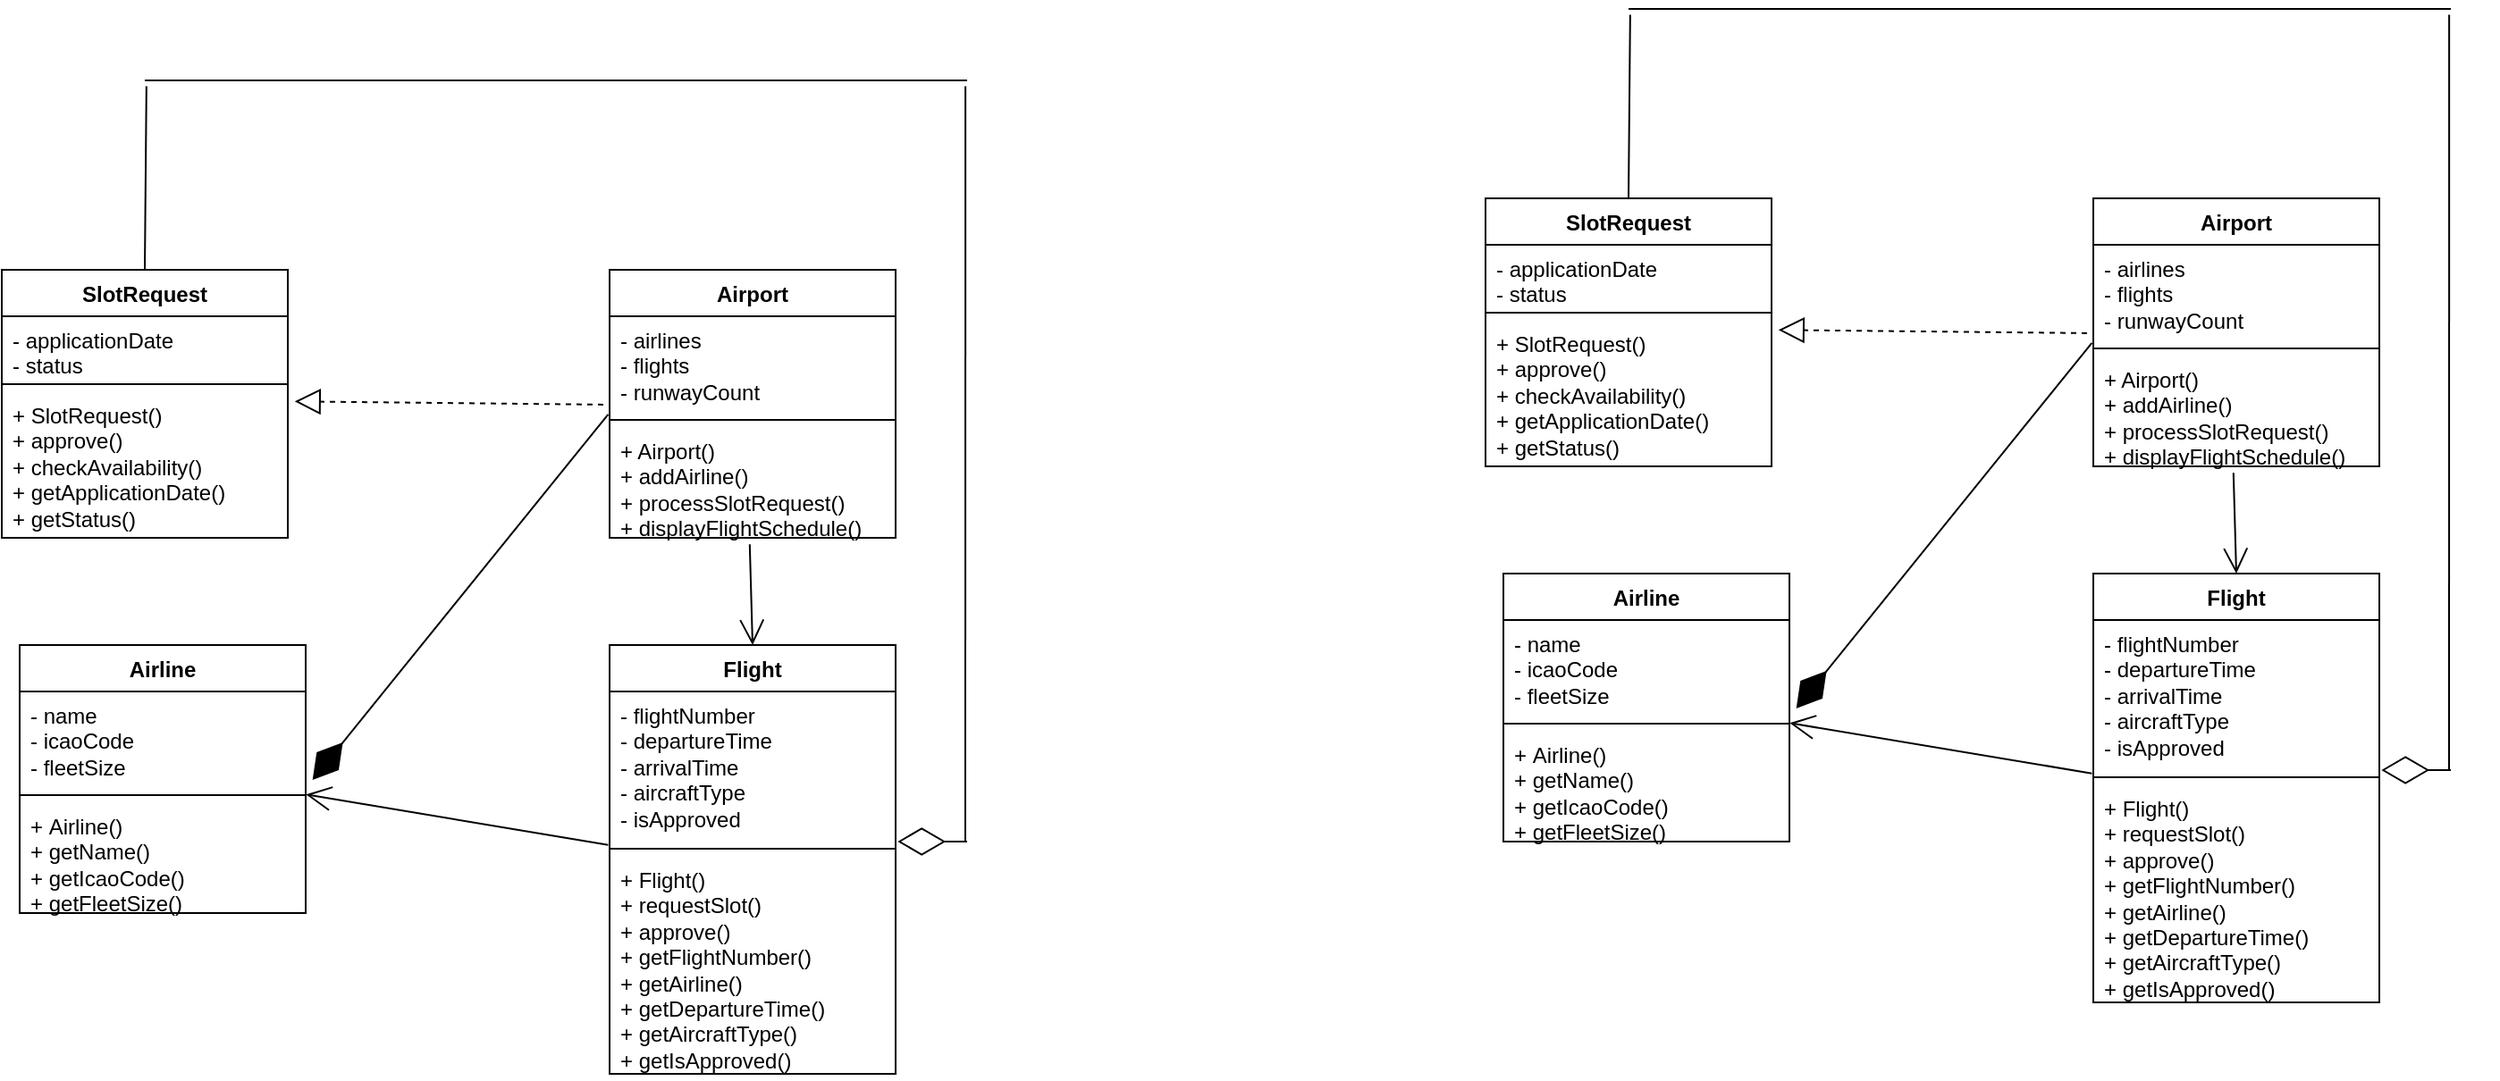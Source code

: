 <mxfile version="26.2.14">
  <diagram id="C5RBs43oDa-KdzZeNtuy" name="Page-1">
    <mxGraphModel dx="2416" dy="1416" grid="1" gridSize="10" guides="1" tooltips="1" connect="1" arrows="1" fold="1" page="1" pageScale="1" pageWidth="827" pageHeight="1169" math="0" shadow="0">
      <root>
        <mxCell id="WIyWlLk6GJQsqaUBKTNV-0" />
        <mxCell id="WIyWlLk6GJQsqaUBKTNV-1" parent="WIyWlLk6GJQsqaUBKTNV-0" />
        <mxCell id="Ag82hl4MzhfdyCft_LmL-0" value="Airline" style="swimlane;fontStyle=1;align=center;verticalAlign=top;childLayout=stackLayout;horizontal=1;startSize=26;horizontalStack=0;resizeParent=1;resizeParentMax=0;resizeLast=0;collapsible=1;marginBottom=0;whiteSpace=wrap;html=1;" vertex="1" parent="WIyWlLk6GJQsqaUBKTNV-1">
          <mxGeometry x="120" y="770" width="160" height="150" as="geometry" />
        </mxCell>
        <mxCell id="Ag82hl4MzhfdyCft_LmL-1" value="-&amp;nbsp;name&lt;div&gt;-&amp;nbsp;icaoCode&lt;/div&gt;&lt;div&gt;-&amp;nbsp;fleetSize&lt;br&gt;&lt;div&gt;&lt;br&gt;&lt;/div&gt;&lt;/div&gt;" style="text;strokeColor=none;fillColor=none;align=left;verticalAlign=top;spacingLeft=4;spacingRight=4;overflow=hidden;rotatable=0;points=[[0,0.5],[1,0.5]];portConstraint=eastwest;whiteSpace=wrap;html=1;" vertex="1" parent="Ag82hl4MzhfdyCft_LmL-0">
          <mxGeometry y="26" width="160" height="54" as="geometry" />
        </mxCell>
        <mxCell id="Ag82hl4MzhfdyCft_LmL-2" value="" style="line;strokeWidth=1;fillColor=none;align=left;verticalAlign=middle;spacingTop=-1;spacingLeft=3;spacingRight=3;rotatable=0;labelPosition=right;points=[];portConstraint=eastwest;strokeColor=inherit;" vertex="1" parent="Ag82hl4MzhfdyCft_LmL-0">
          <mxGeometry y="80" width="160" height="8" as="geometry" />
        </mxCell>
        <mxCell id="Ag82hl4MzhfdyCft_LmL-3" value="+&amp;nbsp;Airline()&lt;div&gt;+ getName()&lt;/div&gt;&lt;div&gt;+&amp;nbsp;getIcaoCode()&lt;/div&gt;&lt;div&gt;&lt;span style=&quot;background-color: transparent; color: light-dark(rgb(0, 0, 0), rgb(255, 255, 255));&quot;&gt;+ getFleetSize()&lt;/span&gt;&lt;/div&gt;" style="text;strokeColor=none;fillColor=none;align=left;verticalAlign=top;spacingLeft=4;spacingRight=4;overflow=hidden;rotatable=0;points=[[0,0.5],[1,0.5]];portConstraint=eastwest;whiteSpace=wrap;html=1;" vertex="1" parent="Ag82hl4MzhfdyCft_LmL-0">
          <mxGeometry y="88" width="160" height="62" as="geometry" />
        </mxCell>
        <mxCell id="Ag82hl4MzhfdyCft_LmL-4" value="Flight" style="swimlane;fontStyle=1;align=center;verticalAlign=top;childLayout=stackLayout;horizontal=1;startSize=26;horizontalStack=0;resizeParent=1;resizeParentMax=0;resizeLast=0;collapsible=1;marginBottom=0;whiteSpace=wrap;html=1;" vertex="1" parent="WIyWlLk6GJQsqaUBKTNV-1">
          <mxGeometry x="450" y="770" width="160" height="240" as="geometry" />
        </mxCell>
        <mxCell id="Ag82hl4MzhfdyCft_LmL-5" value="-&amp;nbsp;flightNumber&lt;div&gt;-&amp;nbsp;departureTime&lt;/div&gt;&lt;div&gt;-&amp;nbsp;arrivalTime&lt;/div&gt;&lt;div&gt;-&amp;nbsp;aircraftType&lt;/div&gt;&lt;div&gt;-&amp;nbsp;isApproved&lt;/div&gt;" style="text;strokeColor=none;fillColor=none;align=left;verticalAlign=top;spacingLeft=4;spacingRight=4;overflow=hidden;rotatable=0;points=[[0,0.5],[1,0.5]];portConstraint=eastwest;whiteSpace=wrap;html=1;" vertex="1" parent="Ag82hl4MzhfdyCft_LmL-4">
          <mxGeometry y="26" width="160" height="84" as="geometry" />
        </mxCell>
        <mxCell id="Ag82hl4MzhfdyCft_LmL-6" value="" style="line;strokeWidth=1;fillColor=none;align=left;verticalAlign=middle;spacingTop=-1;spacingLeft=3;spacingRight=3;rotatable=0;labelPosition=right;points=[];portConstraint=eastwest;strokeColor=inherit;" vertex="1" parent="Ag82hl4MzhfdyCft_LmL-4">
          <mxGeometry y="110" width="160" height="8" as="geometry" />
        </mxCell>
        <mxCell id="Ag82hl4MzhfdyCft_LmL-7" value="+&amp;nbsp;Flight()&lt;div&gt;+&amp;nbsp;requestSlot()&lt;br&gt;+&amp;nbsp;approve()&lt;br&gt;+&amp;nbsp;getFlightNumber()&lt;br&gt;+&amp;nbsp;getAirline()&lt;br&gt;+&amp;nbsp;getDepartureTime()&lt;br&gt;+&amp;nbsp;getAircraftType()&lt;br&gt;+&amp;nbsp;getIsApproved()&lt;/div&gt;" style="text;strokeColor=none;fillColor=none;align=left;verticalAlign=top;spacingLeft=4;spacingRight=4;overflow=hidden;rotatable=0;points=[[0,0.5],[1,0.5]];portConstraint=eastwest;whiteSpace=wrap;html=1;" vertex="1" parent="Ag82hl4MzhfdyCft_LmL-4">
          <mxGeometry y="118" width="160" height="122" as="geometry" />
        </mxCell>
        <mxCell id="Ag82hl4MzhfdyCft_LmL-8" value="SlotRequest" style="swimlane;fontStyle=1;align=center;verticalAlign=top;childLayout=stackLayout;horizontal=1;startSize=26;horizontalStack=0;resizeParent=1;resizeParentMax=0;resizeLast=0;collapsible=1;marginBottom=0;whiteSpace=wrap;html=1;" vertex="1" parent="WIyWlLk6GJQsqaUBKTNV-1">
          <mxGeometry x="110" y="560" width="160" height="150" as="geometry" />
        </mxCell>
        <mxCell id="Ag82hl4MzhfdyCft_LmL-9" value="-&amp;nbsp;applicationDate&lt;div&gt;-&amp;nbsp;status&lt;/div&gt;" style="text;strokeColor=none;fillColor=none;align=left;verticalAlign=top;spacingLeft=4;spacingRight=4;overflow=hidden;rotatable=0;points=[[0,0.5],[1,0.5]];portConstraint=eastwest;whiteSpace=wrap;html=1;" vertex="1" parent="Ag82hl4MzhfdyCft_LmL-8">
          <mxGeometry y="26" width="160" height="34" as="geometry" />
        </mxCell>
        <mxCell id="Ag82hl4MzhfdyCft_LmL-10" value="" style="line;strokeWidth=1;fillColor=none;align=left;verticalAlign=middle;spacingTop=-1;spacingLeft=3;spacingRight=3;rotatable=0;labelPosition=right;points=[];portConstraint=eastwest;strokeColor=inherit;" vertex="1" parent="Ag82hl4MzhfdyCft_LmL-8">
          <mxGeometry y="60" width="160" height="8" as="geometry" />
        </mxCell>
        <mxCell id="Ag82hl4MzhfdyCft_LmL-11" value="+ SlotRequest()&lt;div&gt;+&amp;nbsp;approve()&lt;/div&gt;&lt;div&gt;+&amp;nbsp;checkAvailability()&lt;/div&gt;&lt;div&gt;+&amp;nbsp;getApplicationDate()&lt;/div&gt;&lt;div&gt;+&amp;nbsp;getStatus()&lt;/div&gt;" style="text;strokeColor=none;fillColor=none;align=left;verticalAlign=top;spacingLeft=4;spacingRight=4;overflow=hidden;rotatable=0;points=[[0,0.5],[1,0.5]];portConstraint=eastwest;whiteSpace=wrap;html=1;" vertex="1" parent="Ag82hl4MzhfdyCft_LmL-8">
          <mxGeometry y="68" width="160" height="82" as="geometry" />
        </mxCell>
        <mxCell id="Ag82hl4MzhfdyCft_LmL-12" value="Airport" style="swimlane;fontStyle=1;align=center;verticalAlign=top;childLayout=stackLayout;horizontal=1;startSize=26;horizontalStack=0;resizeParent=1;resizeParentMax=0;resizeLast=0;collapsible=1;marginBottom=0;whiteSpace=wrap;html=1;" vertex="1" parent="WIyWlLk6GJQsqaUBKTNV-1">
          <mxGeometry x="450" y="560" width="160" height="150" as="geometry" />
        </mxCell>
        <mxCell id="Ag82hl4MzhfdyCft_LmL-13" value="-&amp;nbsp;airlines&lt;div&gt;-&amp;nbsp;flights&lt;br&gt;-&amp;nbsp;runwayCount&lt;/div&gt;" style="text;strokeColor=none;fillColor=none;align=left;verticalAlign=top;spacingLeft=4;spacingRight=4;overflow=hidden;rotatable=0;points=[[0,0.5],[1,0.5]];portConstraint=eastwest;whiteSpace=wrap;html=1;" vertex="1" parent="Ag82hl4MzhfdyCft_LmL-12">
          <mxGeometry y="26" width="160" height="54" as="geometry" />
        </mxCell>
        <mxCell id="Ag82hl4MzhfdyCft_LmL-14" value="" style="line;strokeWidth=1;fillColor=none;align=left;verticalAlign=middle;spacingTop=-1;spacingLeft=3;spacingRight=3;rotatable=0;labelPosition=right;points=[];portConstraint=eastwest;strokeColor=inherit;" vertex="1" parent="Ag82hl4MzhfdyCft_LmL-12">
          <mxGeometry y="80" width="160" height="8" as="geometry" />
        </mxCell>
        <mxCell id="Ag82hl4MzhfdyCft_LmL-15" value="+ Airport()&lt;br&gt;+&amp;nbsp;addAirline()&lt;div&gt;+&amp;nbsp;processSlotRequest()&lt;br&gt;+&amp;nbsp;displayFlightSchedule()&lt;/div&gt;" style="text;strokeColor=none;fillColor=none;align=left;verticalAlign=top;spacingLeft=4;spacingRight=4;overflow=hidden;rotatable=0;points=[[0,0.5],[1,0.5]];portConstraint=eastwest;whiteSpace=wrap;html=1;" vertex="1" parent="Ag82hl4MzhfdyCft_LmL-12">
          <mxGeometry y="88" width="160" height="62" as="geometry" />
        </mxCell>
        <mxCell id="Ag82hl4MzhfdyCft_LmL-16" value="" style="endArrow=open;endFill=1;endSize=12;html=1;rounded=0;exitX=-0.005;exitY=1.022;exitDx=0;exitDy=0;exitPerimeter=0;entryX=1.001;entryY=1.068;entryDx=0;entryDy=0;entryPerimeter=0;" edge="1" parent="WIyWlLk6GJQsqaUBKTNV-1" source="Ag82hl4MzhfdyCft_LmL-5" target="Ag82hl4MzhfdyCft_LmL-1">
          <mxGeometry width="160" relative="1" as="geometry">
            <mxPoint x="220" y="970" as="sourcePoint" />
            <mxPoint x="380" y="970" as="targetPoint" />
          </mxGeometry>
        </mxCell>
        <mxCell id="Ag82hl4MzhfdyCft_LmL-17" value="" style="endArrow=open;endFill=1;endSize=12;html=1;rounded=0;exitX=0.49;exitY=1.059;exitDx=0;exitDy=0;exitPerimeter=0;entryX=0.5;entryY=0;entryDx=0;entryDy=0;" edge="1" parent="WIyWlLk6GJQsqaUBKTNV-1" source="Ag82hl4MzhfdyCft_LmL-15" target="Ag82hl4MzhfdyCft_LmL-4">
          <mxGeometry width="160" relative="1" as="geometry">
            <mxPoint x="630" y="740" as="sourcePoint" />
            <mxPoint x="790" y="740" as="targetPoint" />
          </mxGeometry>
        </mxCell>
        <mxCell id="Ag82hl4MzhfdyCft_LmL-19" value="" style="endArrow=diamondThin;endFill=1;endSize=24;html=1;rounded=0;exitX=-0.005;exitY=1.017;exitDx=0;exitDy=0;exitPerimeter=0;entryX=1.024;entryY=0.916;entryDx=0;entryDy=0;entryPerimeter=0;" edge="1" parent="WIyWlLk6GJQsqaUBKTNV-1" source="Ag82hl4MzhfdyCft_LmL-13" target="Ag82hl4MzhfdyCft_LmL-1">
          <mxGeometry width="160" relative="1" as="geometry">
            <mxPoint x="300" y="740" as="sourcePoint" />
            <mxPoint x="460" y="740" as="targetPoint" />
          </mxGeometry>
        </mxCell>
        <mxCell id="Ag82hl4MzhfdyCft_LmL-20" value="" style="line;strokeWidth=1;fillColor=none;align=left;verticalAlign=middle;spacingTop=-1;spacingLeft=3;spacingRight=3;rotatable=0;labelPosition=right;points=[];portConstraint=eastwest;strokeColor=inherit;" vertex="1" parent="WIyWlLk6GJQsqaUBKTNV-1">
          <mxGeometry x="190" y="450" width="460" height="8" as="geometry" />
        </mxCell>
        <mxCell id="Ag82hl4MzhfdyCft_LmL-21" value="" style="endArrow=none;html=1;rounded=0;entryX=0.002;entryY=0.911;entryDx=0;entryDy=0;entryPerimeter=0;exitX=0.5;exitY=0;exitDx=0;exitDy=0;" edge="1" parent="WIyWlLk6GJQsqaUBKTNV-1" source="Ag82hl4MzhfdyCft_LmL-8" target="Ag82hl4MzhfdyCft_LmL-20">
          <mxGeometry width="50" height="50" relative="1" as="geometry">
            <mxPoint x="191" y="550" as="sourcePoint" />
            <mxPoint x="140" y="480" as="targetPoint" />
          </mxGeometry>
        </mxCell>
        <mxCell id="Ag82hl4MzhfdyCft_LmL-22" value="" style="endArrow=none;html=1;rounded=0;entryX=0.998;entryY=0.911;entryDx=0;entryDy=0;entryPerimeter=0;" edge="1" parent="WIyWlLk6GJQsqaUBKTNV-1" target="Ag82hl4MzhfdyCft_LmL-20">
          <mxGeometry width="50" height="50" relative="1" as="geometry">
            <mxPoint x="649" y="880" as="sourcePoint" />
            <mxPoint x="710" y="580" as="targetPoint" />
          </mxGeometry>
        </mxCell>
        <mxCell id="Ag82hl4MzhfdyCft_LmL-23" value="" style="endArrow=diamondThin;endFill=0;endSize=24;html=1;rounded=0;entryX=1.007;entryY=1;entryDx=0;entryDy=0;entryPerimeter=0;" edge="1" parent="WIyWlLk6GJQsqaUBKTNV-1" target="Ag82hl4MzhfdyCft_LmL-5">
          <mxGeometry width="160" relative="1" as="geometry">
            <mxPoint x="650" y="880" as="sourcePoint" />
            <mxPoint x="820" y="990" as="targetPoint" />
          </mxGeometry>
        </mxCell>
        <mxCell id="Ag82hl4MzhfdyCft_LmL-24" value="" style="endArrow=block;dashed=1;endFill=0;endSize=12;html=1;rounded=0;exitX=-0.022;exitY=0.916;exitDx=0;exitDy=0;exitPerimeter=0;entryX=1.024;entryY=0.069;entryDx=0;entryDy=0;entryPerimeter=0;" edge="1" parent="WIyWlLk6GJQsqaUBKTNV-1" source="Ag82hl4MzhfdyCft_LmL-13" target="Ag82hl4MzhfdyCft_LmL-11">
          <mxGeometry width="160" relative="1" as="geometry">
            <mxPoint x="320" y="520" as="sourcePoint" />
            <mxPoint x="480" y="520" as="targetPoint" />
          </mxGeometry>
        </mxCell>
        <mxCell id="Ag82hl4MzhfdyCft_LmL-25" value="Airline" style="swimlane;fontStyle=1;align=center;verticalAlign=top;childLayout=stackLayout;horizontal=1;startSize=26;horizontalStack=0;resizeParent=1;resizeParentMax=0;resizeLast=0;collapsible=1;marginBottom=0;whiteSpace=wrap;html=1;" vertex="1" parent="WIyWlLk6GJQsqaUBKTNV-1">
          <mxGeometry x="950" y="730" width="160" height="150" as="geometry" />
        </mxCell>
        <mxCell id="Ag82hl4MzhfdyCft_LmL-26" value="-&amp;nbsp;name&lt;div&gt;-&amp;nbsp;icaoCode&lt;/div&gt;&lt;div&gt;-&amp;nbsp;fleetSize&lt;br&gt;&lt;div&gt;&lt;br&gt;&lt;/div&gt;&lt;/div&gt;" style="text;strokeColor=none;fillColor=none;align=left;verticalAlign=top;spacingLeft=4;spacingRight=4;overflow=hidden;rotatable=0;points=[[0,0.5],[1,0.5]];portConstraint=eastwest;whiteSpace=wrap;html=1;" vertex="1" parent="Ag82hl4MzhfdyCft_LmL-25">
          <mxGeometry y="26" width="160" height="54" as="geometry" />
        </mxCell>
        <mxCell id="Ag82hl4MzhfdyCft_LmL-27" value="" style="line;strokeWidth=1;fillColor=none;align=left;verticalAlign=middle;spacingTop=-1;spacingLeft=3;spacingRight=3;rotatable=0;labelPosition=right;points=[];portConstraint=eastwest;strokeColor=inherit;" vertex="1" parent="Ag82hl4MzhfdyCft_LmL-25">
          <mxGeometry y="80" width="160" height="8" as="geometry" />
        </mxCell>
        <mxCell id="Ag82hl4MzhfdyCft_LmL-28" value="+&amp;nbsp;Airline()&lt;div&gt;+ getName()&lt;/div&gt;&lt;div&gt;+&amp;nbsp;getIcaoCode()&lt;/div&gt;&lt;div&gt;&lt;span style=&quot;background-color: transparent; color: light-dark(rgb(0, 0, 0), rgb(255, 255, 255));&quot;&gt;+ getFleetSize()&lt;/span&gt;&lt;/div&gt;" style="text;strokeColor=none;fillColor=none;align=left;verticalAlign=top;spacingLeft=4;spacingRight=4;overflow=hidden;rotatable=0;points=[[0,0.5],[1,0.5]];portConstraint=eastwest;whiteSpace=wrap;html=1;" vertex="1" parent="Ag82hl4MzhfdyCft_LmL-25">
          <mxGeometry y="88" width="160" height="62" as="geometry" />
        </mxCell>
        <mxCell id="Ag82hl4MzhfdyCft_LmL-29" value="Flight" style="swimlane;fontStyle=1;align=center;verticalAlign=top;childLayout=stackLayout;horizontal=1;startSize=26;horizontalStack=0;resizeParent=1;resizeParentMax=0;resizeLast=0;collapsible=1;marginBottom=0;whiteSpace=wrap;html=1;" vertex="1" parent="WIyWlLk6GJQsqaUBKTNV-1">
          <mxGeometry x="1280" y="730" width="160" height="240" as="geometry" />
        </mxCell>
        <mxCell id="Ag82hl4MzhfdyCft_LmL-30" value="-&amp;nbsp;flightNumber&lt;div&gt;-&amp;nbsp;departureTime&lt;/div&gt;&lt;div&gt;-&amp;nbsp;arrivalTime&lt;/div&gt;&lt;div&gt;-&amp;nbsp;aircraftType&lt;/div&gt;&lt;div&gt;-&amp;nbsp;isApproved&lt;/div&gt;" style="text;strokeColor=none;fillColor=none;align=left;verticalAlign=top;spacingLeft=4;spacingRight=4;overflow=hidden;rotatable=0;points=[[0,0.5],[1,0.5]];portConstraint=eastwest;whiteSpace=wrap;html=1;" vertex="1" parent="Ag82hl4MzhfdyCft_LmL-29">
          <mxGeometry y="26" width="160" height="84" as="geometry" />
        </mxCell>
        <mxCell id="Ag82hl4MzhfdyCft_LmL-31" value="" style="line;strokeWidth=1;fillColor=none;align=left;verticalAlign=middle;spacingTop=-1;spacingLeft=3;spacingRight=3;rotatable=0;labelPosition=right;points=[];portConstraint=eastwest;strokeColor=inherit;" vertex="1" parent="Ag82hl4MzhfdyCft_LmL-29">
          <mxGeometry y="110" width="160" height="8" as="geometry" />
        </mxCell>
        <mxCell id="Ag82hl4MzhfdyCft_LmL-32" value="+&amp;nbsp;Flight()&lt;div&gt;+&amp;nbsp;requestSlot()&lt;br&gt;+&amp;nbsp;approve()&lt;br&gt;+&amp;nbsp;getFlightNumber()&lt;br&gt;+&amp;nbsp;getAirline()&lt;br&gt;+&amp;nbsp;getDepartureTime()&lt;br&gt;+&amp;nbsp;getAircraftType()&lt;br&gt;+&amp;nbsp;getIsApproved()&lt;/div&gt;" style="text;strokeColor=none;fillColor=none;align=left;verticalAlign=top;spacingLeft=4;spacingRight=4;overflow=hidden;rotatable=0;points=[[0,0.5],[1,0.5]];portConstraint=eastwest;whiteSpace=wrap;html=1;" vertex="1" parent="Ag82hl4MzhfdyCft_LmL-29">
          <mxGeometry y="118" width="160" height="122" as="geometry" />
        </mxCell>
        <mxCell id="Ag82hl4MzhfdyCft_LmL-33" value="SlotRequest" style="swimlane;fontStyle=1;align=center;verticalAlign=top;childLayout=stackLayout;horizontal=1;startSize=26;horizontalStack=0;resizeParent=1;resizeParentMax=0;resizeLast=0;collapsible=1;marginBottom=0;whiteSpace=wrap;html=1;" vertex="1" parent="WIyWlLk6GJQsqaUBKTNV-1">
          <mxGeometry x="940" y="520" width="160" height="150" as="geometry" />
        </mxCell>
        <mxCell id="Ag82hl4MzhfdyCft_LmL-34" value="-&amp;nbsp;applicationDate&lt;div&gt;-&amp;nbsp;status&lt;/div&gt;" style="text;strokeColor=none;fillColor=none;align=left;verticalAlign=top;spacingLeft=4;spacingRight=4;overflow=hidden;rotatable=0;points=[[0,0.5],[1,0.5]];portConstraint=eastwest;whiteSpace=wrap;html=1;" vertex="1" parent="Ag82hl4MzhfdyCft_LmL-33">
          <mxGeometry y="26" width="160" height="34" as="geometry" />
        </mxCell>
        <mxCell id="Ag82hl4MzhfdyCft_LmL-35" value="" style="line;strokeWidth=1;fillColor=none;align=left;verticalAlign=middle;spacingTop=-1;spacingLeft=3;spacingRight=3;rotatable=0;labelPosition=right;points=[];portConstraint=eastwest;strokeColor=inherit;" vertex="1" parent="Ag82hl4MzhfdyCft_LmL-33">
          <mxGeometry y="60" width="160" height="8" as="geometry" />
        </mxCell>
        <mxCell id="Ag82hl4MzhfdyCft_LmL-36" value="+ SlotRequest()&lt;div&gt;+&amp;nbsp;approve()&lt;/div&gt;&lt;div&gt;+&amp;nbsp;checkAvailability()&lt;/div&gt;&lt;div&gt;+&amp;nbsp;getApplicationDate()&lt;/div&gt;&lt;div&gt;+&amp;nbsp;getStatus()&lt;/div&gt;" style="text;strokeColor=none;fillColor=none;align=left;verticalAlign=top;spacingLeft=4;spacingRight=4;overflow=hidden;rotatable=0;points=[[0,0.5],[1,0.5]];portConstraint=eastwest;whiteSpace=wrap;html=1;" vertex="1" parent="Ag82hl4MzhfdyCft_LmL-33">
          <mxGeometry y="68" width="160" height="82" as="geometry" />
        </mxCell>
        <mxCell id="Ag82hl4MzhfdyCft_LmL-37" value="Airport" style="swimlane;fontStyle=1;align=center;verticalAlign=top;childLayout=stackLayout;horizontal=1;startSize=26;horizontalStack=0;resizeParent=1;resizeParentMax=0;resizeLast=0;collapsible=1;marginBottom=0;whiteSpace=wrap;html=1;" vertex="1" parent="WIyWlLk6GJQsqaUBKTNV-1">
          <mxGeometry x="1280" y="520" width="160" height="150" as="geometry" />
        </mxCell>
        <mxCell id="Ag82hl4MzhfdyCft_LmL-38" value="-&amp;nbsp;airlines&lt;div&gt;-&amp;nbsp;flights&lt;br&gt;-&amp;nbsp;runwayCount&lt;/div&gt;" style="text;strokeColor=none;fillColor=none;align=left;verticalAlign=top;spacingLeft=4;spacingRight=4;overflow=hidden;rotatable=0;points=[[0,0.5],[1,0.5]];portConstraint=eastwest;whiteSpace=wrap;html=1;" vertex="1" parent="Ag82hl4MzhfdyCft_LmL-37">
          <mxGeometry y="26" width="160" height="54" as="geometry" />
        </mxCell>
        <mxCell id="Ag82hl4MzhfdyCft_LmL-39" value="" style="line;strokeWidth=1;fillColor=none;align=left;verticalAlign=middle;spacingTop=-1;spacingLeft=3;spacingRight=3;rotatable=0;labelPosition=right;points=[];portConstraint=eastwest;strokeColor=inherit;" vertex="1" parent="Ag82hl4MzhfdyCft_LmL-37">
          <mxGeometry y="80" width="160" height="8" as="geometry" />
        </mxCell>
        <mxCell id="Ag82hl4MzhfdyCft_LmL-40" value="+ Airport()&lt;br&gt;+&amp;nbsp;addAirline()&lt;div&gt;+&amp;nbsp;processSlotRequest()&lt;br&gt;+&amp;nbsp;displayFlightSchedule()&lt;/div&gt;" style="text;strokeColor=none;fillColor=none;align=left;verticalAlign=top;spacingLeft=4;spacingRight=4;overflow=hidden;rotatable=0;points=[[0,0.5],[1,0.5]];portConstraint=eastwest;whiteSpace=wrap;html=1;" vertex="1" parent="Ag82hl4MzhfdyCft_LmL-37">
          <mxGeometry y="88" width="160" height="62" as="geometry" />
        </mxCell>
        <mxCell id="Ag82hl4MzhfdyCft_LmL-41" value="" style="endArrow=open;endFill=1;endSize=12;html=1;rounded=0;exitX=-0.005;exitY=1.022;exitDx=0;exitDy=0;exitPerimeter=0;entryX=1.001;entryY=1.068;entryDx=0;entryDy=0;entryPerimeter=0;" edge="1" parent="WIyWlLk6GJQsqaUBKTNV-1" source="Ag82hl4MzhfdyCft_LmL-30" target="Ag82hl4MzhfdyCft_LmL-26">
          <mxGeometry width="160" relative="1" as="geometry">
            <mxPoint x="1050" y="930" as="sourcePoint" />
            <mxPoint x="1210" y="930" as="targetPoint" />
          </mxGeometry>
        </mxCell>
        <mxCell id="Ag82hl4MzhfdyCft_LmL-42" value="" style="endArrow=open;endFill=1;endSize=12;html=1;rounded=0;exitX=0.49;exitY=1.059;exitDx=0;exitDy=0;exitPerimeter=0;entryX=0.5;entryY=0;entryDx=0;entryDy=0;" edge="1" parent="WIyWlLk6GJQsqaUBKTNV-1" source="Ag82hl4MzhfdyCft_LmL-40" target="Ag82hl4MzhfdyCft_LmL-29">
          <mxGeometry width="160" relative="1" as="geometry">
            <mxPoint x="1460" y="700" as="sourcePoint" />
            <mxPoint x="1620" y="700" as="targetPoint" />
          </mxGeometry>
        </mxCell>
        <mxCell id="Ag82hl4MzhfdyCft_LmL-43" value="" style="endArrow=diamondThin;endFill=1;endSize=24;html=1;rounded=0;exitX=-0.005;exitY=1.017;exitDx=0;exitDy=0;exitPerimeter=0;entryX=1.024;entryY=0.916;entryDx=0;entryDy=0;entryPerimeter=0;" edge="1" parent="WIyWlLk6GJQsqaUBKTNV-1" source="Ag82hl4MzhfdyCft_LmL-38" target="Ag82hl4MzhfdyCft_LmL-26">
          <mxGeometry width="160" relative="1" as="geometry">
            <mxPoint x="1130" y="700" as="sourcePoint" />
            <mxPoint x="1290" y="700" as="targetPoint" />
          </mxGeometry>
        </mxCell>
        <mxCell id="Ag82hl4MzhfdyCft_LmL-44" value="" style="line;strokeWidth=1;fillColor=none;align=left;verticalAlign=middle;spacingTop=-1;spacingLeft=3;spacingRight=3;rotatable=0;labelPosition=right;points=[];portConstraint=eastwest;strokeColor=inherit;" vertex="1" parent="WIyWlLk6GJQsqaUBKTNV-1">
          <mxGeometry x="1020" y="410" width="460" height="8" as="geometry" />
        </mxCell>
        <mxCell id="Ag82hl4MzhfdyCft_LmL-45" value="" style="endArrow=none;html=1;rounded=0;entryX=0.002;entryY=0.911;entryDx=0;entryDy=0;entryPerimeter=0;exitX=0.5;exitY=0;exitDx=0;exitDy=0;" edge="1" parent="WIyWlLk6GJQsqaUBKTNV-1" source="Ag82hl4MzhfdyCft_LmL-33" target="Ag82hl4MzhfdyCft_LmL-44">
          <mxGeometry width="50" height="50" relative="1" as="geometry">
            <mxPoint x="1021" y="510" as="sourcePoint" />
            <mxPoint x="970" y="440" as="targetPoint" />
          </mxGeometry>
        </mxCell>
        <mxCell id="Ag82hl4MzhfdyCft_LmL-46" value="" style="endArrow=none;html=1;rounded=0;entryX=0.998;entryY=0.911;entryDx=0;entryDy=0;entryPerimeter=0;" edge="1" parent="WIyWlLk6GJQsqaUBKTNV-1" target="Ag82hl4MzhfdyCft_LmL-44">
          <mxGeometry width="50" height="50" relative="1" as="geometry">
            <mxPoint x="1479" y="840" as="sourcePoint" />
            <mxPoint x="1540" y="540" as="targetPoint" />
          </mxGeometry>
        </mxCell>
        <mxCell id="Ag82hl4MzhfdyCft_LmL-47" value="" style="endArrow=diamondThin;endFill=0;endSize=24;html=1;rounded=0;entryX=1.007;entryY=1;entryDx=0;entryDy=0;entryPerimeter=0;" edge="1" parent="WIyWlLk6GJQsqaUBKTNV-1" target="Ag82hl4MzhfdyCft_LmL-30">
          <mxGeometry width="160" relative="1" as="geometry">
            <mxPoint x="1480" y="840" as="sourcePoint" />
            <mxPoint x="1650" y="950" as="targetPoint" />
          </mxGeometry>
        </mxCell>
        <mxCell id="Ag82hl4MzhfdyCft_LmL-48" value="" style="endArrow=block;dashed=1;endFill=0;endSize=12;html=1;rounded=0;exitX=-0.022;exitY=0.916;exitDx=0;exitDy=0;exitPerimeter=0;entryX=1.024;entryY=0.069;entryDx=0;entryDy=0;entryPerimeter=0;" edge="1" parent="WIyWlLk6GJQsqaUBKTNV-1" source="Ag82hl4MzhfdyCft_LmL-38" target="Ag82hl4MzhfdyCft_LmL-36">
          <mxGeometry width="160" relative="1" as="geometry">
            <mxPoint x="1150" y="480" as="sourcePoint" />
            <mxPoint x="1310" y="480" as="targetPoint" />
          </mxGeometry>
        </mxCell>
      </root>
    </mxGraphModel>
  </diagram>
</mxfile>
